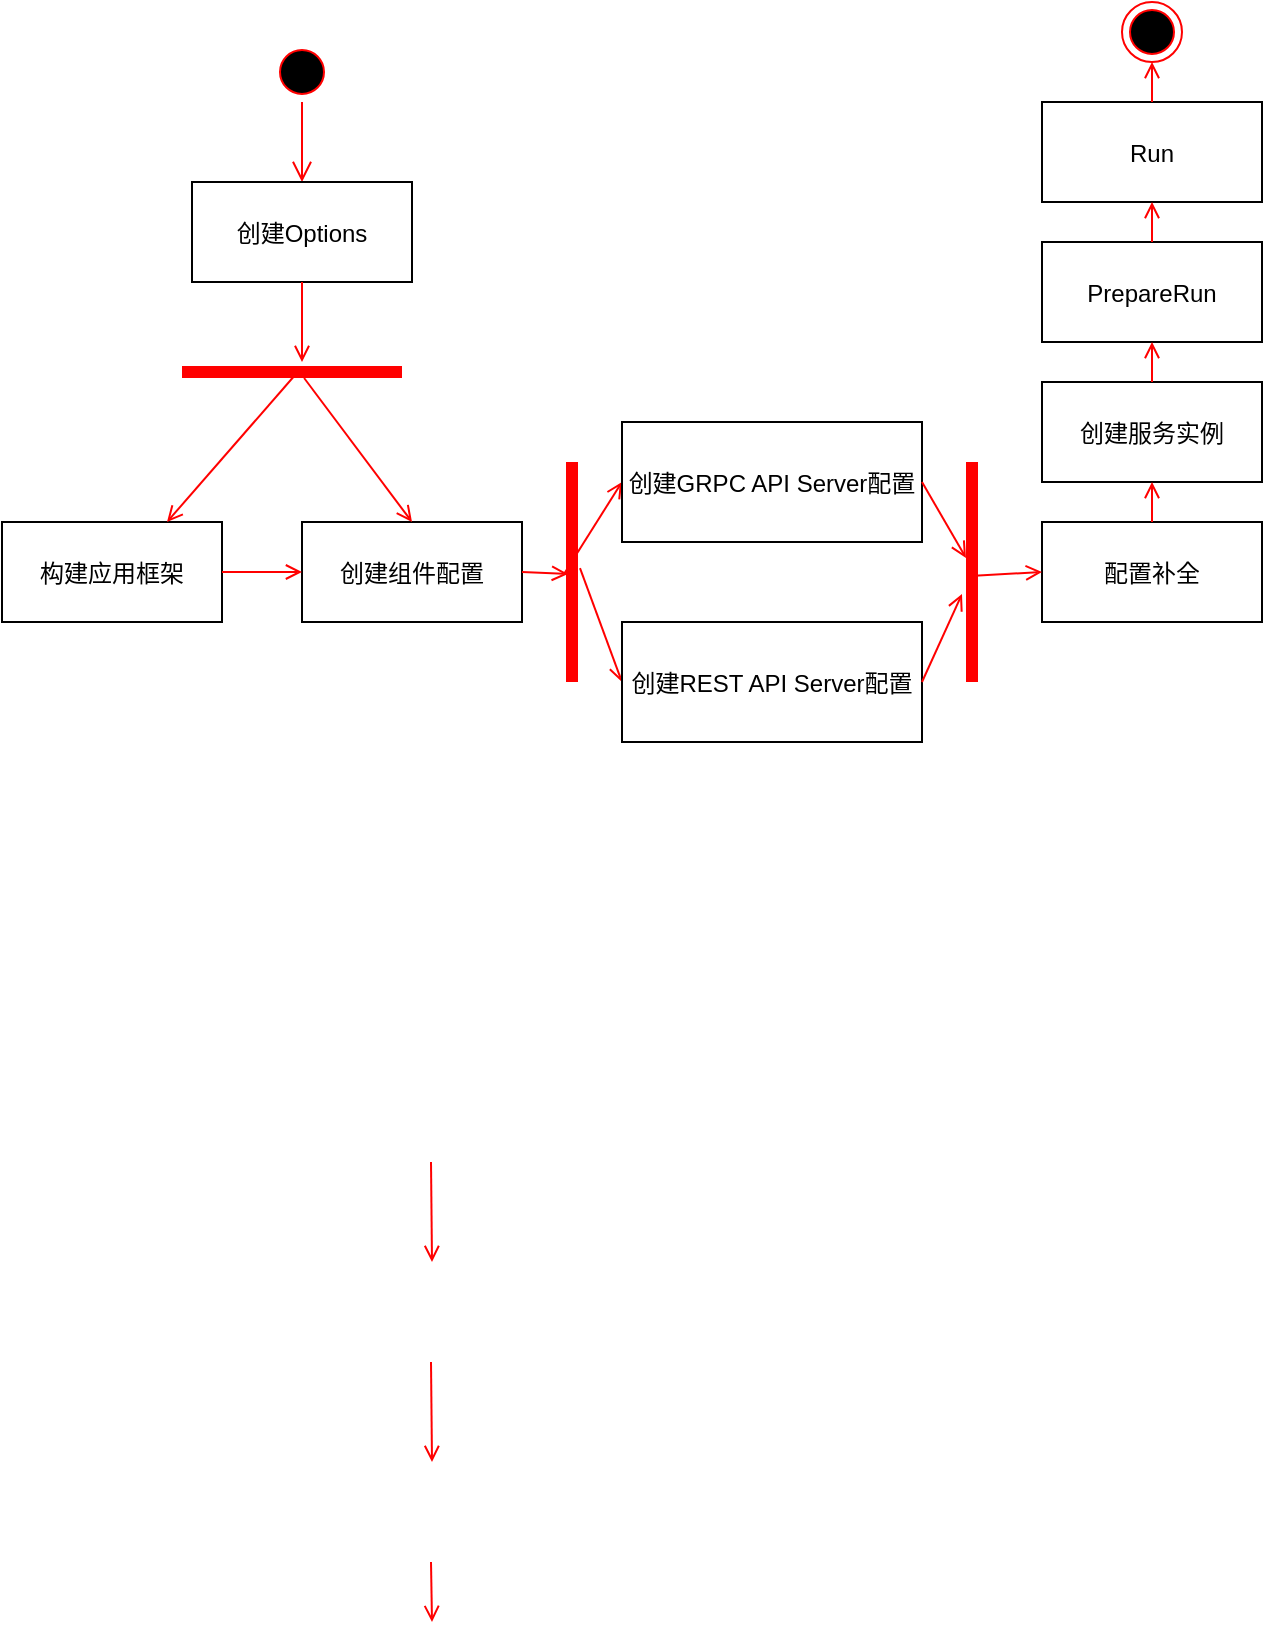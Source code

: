 <mxfile version="21.6.8" type="github">
  <diagram name="Page-1" id="e7e014a7-5840-1c2e-5031-d8a46d1fe8dd">
    <mxGraphModel dx="1242" dy="790" grid="1" gridSize="10" guides="1" tooltips="1" connect="1" arrows="1" fold="1" page="1" pageScale="1" pageWidth="1169" pageHeight="826" background="none" math="0" shadow="0">
      <root>
        <mxCell id="0" />
        <mxCell id="1" parent="0" />
        <mxCell id="13" value="" style="ellipse;shape=startState;fillColor=#000000;strokeColor=#ff0000;" parent="1" vertex="1">
          <mxGeometry x="375" y="60" width="30" height="30" as="geometry" />
        </mxCell>
        <mxCell id="14" value="" style="edgeStyle=elbowEdgeStyle;elbow=horizontal;verticalAlign=bottom;endArrow=open;endSize=8;strokeColor=#FF0000;endFill=1;rounded=0" parent="1" source="13" target="15" edge="1">
          <mxGeometry x="484.5" y="148" as="geometry">
            <mxPoint x="370" y="110" as="targetPoint" />
          </mxGeometry>
        </mxCell>
        <mxCell id="15" value="创建Options" style="" parent="1" vertex="1">
          <mxGeometry x="335" y="130" width="110" height="50" as="geometry" />
        </mxCell>
        <mxCell id="16" value="构建应用框架" style="" parent="1" vertex="1">
          <mxGeometry x="240" y="300" width="110" height="50" as="geometry" />
        </mxCell>
        <mxCell id="17" value="" style="endArrow=open;strokeColor=#FF0000;endFill=1;rounded=0" parent="1" source="15" edge="1">
          <mxGeometry relative="1" as="geometry">
            <mxPoint x="390" y="220" as="targetPoint" />
          </mxGeometry>
        </mxCell>
        <mxCell id="RUCin9vjuSznjQ9_x9mI-43" value="" style="shape=line;html=1;strokeWidth=6;strokeColor=#ff0000;" parent="1" vertex="1">
          <mxGeometry x="330" y="220" width="110" height="10" as="geometry" />
        </mxCell>
        <mxCell id="RUCin9vjuSznjQ9_x9mI-45" value="创建组件配置" style="" parent="1" vertex="1">
          <mxGeometry x="390" y="300" width="110" height="50" as="geometry" />
        </mxCell>
        <mxCell id="RUCin9vjuSznjQ9_x9mI-46" value="" style="endArrow=open;strokeColor=#FF0000;endFill=1;rounded=0;entryX=0.75;entryY=0;entryDx=0;entryDy=0;exitX=0.518;exitY=0.6;exitDx=0;exitDy=0;exitPerimeter=0;" parent="1" source="RUCin9vjuSznjQ9_x9mI-43" target="16" edge="1">
          <mxGeometry relative="1" as="geometry">
            <mxPoint x="400" y="190" as="sourcePoint" />
            <mxPoint x="400" y="230" as="targetPoint" />
          </mxGeometry>
        </mxCell>
        <mxCell id="RUCin9vjuSznjQ9_x9mI-47" value="" style="endArrow=open;strokeColor=#FF0000;endFill=1;rounded=0;entryX=0.5;entryY=0;entryDx=0;entryDy=0;exitX=0.555;exitY=0.8;exitDx=0;exitDy=0;exitPerimeter=0;" parent="1" source="RUCin9vjuSznjQ9_x9mI-43" target="RUCin9vjuSznjQ9_x9mI-45" edge="1">
          <mxGeometry relative="1" as="geometry">
            <mxPoint x="410" y="200" as="sourcePoint" />
            <mxPoint x="410" y="240" as="targetPoint" />
          </mxGeometry>
        </mxCell>
        <mxCell id="RUCin9vjuSznjQ9_x9mI-48" value="" style="endArrow=open;strokeColor=#FF0000;endFill=1;rounded=0;exitX=1;exitY=0.5;exitDx=0;exitDy=0;entryX=0;entryY=0.5;entryDx=0;entryDy=0;" parent="1" source="16" target="RUCin9vjuSznjQ9_x9mI-45" edge="1">
          <mxGeometry relative="1" as="geometry">
            <mxPoint x="420" y="210" as="sourcePoint" />
            <mxPoint x="420" y="250" as="targetPoint" />
          </mxGeometry>
        </mxCell>
        <mxCell id="RUCin9vjuSznjQ9_x9mI-49" value="" style="endArrow=open;strokeColor=#FF0000;endFill=1;rounded=0;exitX=1;exitY=0.5;exitDx=0;exitDy=0;entryX=0.509;entryY=0.7;entryDx=0;entryDy=0;entryPerimeter=0;" parent="1" source="RUCin9vjuSznjQ9_x9mI-45" edge="1" target="RUCin9vjuSznjQ9_x9mI-50">
          <mxGeometry relative="1" as="geometry">
            <mxPoint x="400" y="190" as="sourcePoint" />
            <mxPoint x="560" y="325" as="targetPoint" />
          </mxGeometry>
        </mxCell>
        <mxCell id="RUCin9vjuSznjQ9_x9mI-50" value="" style="shape=line;html=1;strokeWidth=6;strokeColor=#ff0000;direction=south;" parent="1" vertex="1">
          <mxGeometry x="520" y="270" width="10" height="110" as="geometry" />
        </mxCell>
        <mxCell id="RUCin9vjuSznjQ9_x9mI-51" value="" style="endArrow=open;strokeColor=#FF0000;endFill=1;rounded=0;exitX=0.482;exitY=0.1;exitDx=0;exitDy=0;exitPerimeter=0;entryX=0;entryY=0.5;entryDx=0;entryDy=0;" parent="1" source="RUCin9vjuSznjQ9_x9mI-50" edge="1" target="RUCin9vjuSznjQ9_x9mI-53">
          <mxGeometry relative="1" as="geometry">
            <mxPoint x="470" y="360" as="sourcePoint" />
            <mxPoint x="420" y="500" as="targetPoint" />
          </mxGeometry>
        </mxCell>
        <mxCell id="RUCin9vjuSznjQ9_x9mI-52" value="" style="endArrow=open;strokeColor=#FF0000;endFill=1;rounded=0;exitX=0.509;exitY=0.9;exitDx=0;exitDy=0;exitPerimeter=0;entryX=0;entryY=0.5;entryDx=0;entryDy=0;" parent="1" source="RUCin9vjuSznjQ9_x9mI-50" edge="1" target="RUCin9vjuSznjQ9_x9mI-54">
          <mxGeometry relative="1" as="geometry">
            <mxPoint x="480" y="370" as="sourcePoint" />
            <mxPoint x="500" y="500" as="targetPoint" />
          </mxGeometry>
        </mxCell>
        <mxCell id="RUCin9vjuSznjQ9_x9mI-53" value="创建REST API Server配置" style="" parent="1" vertex="1">
          <mxGeometry x="550" y="350" width="150" height="60" as="geometry" />
        </mxCell>
        <mxCell id="RUCin9vjuSznjQ9_x9mI-54" value="创建GRPC API Server配置" style="" parent="1" vertex="1">
          <mxGeometry x="550" y="250" width="150" height="60" as="geometry" />
        </mxCell>
        <mxCell id="RUCin9vjuSznjQ9_x9mI-55" value="" style="endArrow=open;strokeColor=#FF0000;endFill=1;rounded=0;exitX=1;exitY=0.5;exitDx=0;exitDy=0;" parent="1" source="RUCin9vjuSznjQ9_x9mI-53" edge="1" target="RUCin9vjuSznjQ9_x9mI-57">
          <mxGeometry relative="1" as="geometry">
            <mxPoint x="468" y="441" as="sourcePoint" />
            <mxPoint x="450" y="610" as="targetPoint" />
          </mxGeometry>
        </mxCell>
        <mxCell id="RUCin9vjuSznjQ9_x9mI-56" value="" style="endArrow=open;strokeColor=#FF0000;endFill=1;rounded=0;exitX=1;exitY=0.5;exitDx=0;exitDy=0;entryX=0.436;entryY=0.8;entryDx=0;entryDy=0;entryPerimeter=0;" parent="1" source="RUCin9vjuSznjQ9_x9mI-54" edge="1" target="RUCin9vjuSznjQ9_x9mI-57">
          <mxGeometry relative="1" as="geometry">
            <mxPoint x="478" y="451" as="sourcePoint" />
            <mxPoint x="450" y="610" as="targetPoint" />
          </mxGeometry>
        </mxCell>
        <mxCell id="RUCin9vjuSznjQ9_x9mI-57" value="" style="shape=line;html=1;strokeWidth=6;strokeColor=#ff0000;direction=south;" parent="1" vertex="1">
          <mxGeometry x="720" y="270" width="10" height="110" as="geometry" />
        </mxCell>
        <mxCell id="RUCin9vjuSznjQ9_x9mI-58" value="" style="endArrow=open;strokeColor=#FF0000;endFill=1;rounded=0;exitX=0.5;exitY=1;exitDx=0;exitDy=0;" parent="1" edge="1">
          <mxGeometry relative="1" as="geometry">
            <mxPoint x="454.5" y="620" as="sourcePoint" />
            <mxPoint x="455" y="670" as="targetPoint" />
          </mxGeometry>
        </mxCell>
        <mxCell id="RUCin9vjuSznjQ9_x9mI-59" value="配置补全" style="" parent="1" vertex="1">
          <mxGeometry x="760" y="300" width="110" height="50" as="geometry" />
        </mxCell>
        <mxCell id="RUCin9vjuSznjQ9_x9mI-60" value="" style="endArrow=open;strokeColor=#FF0000;endFill=1;rounded=0;exitX=0.5;exitY=1;exitDx=0;exitDy=0;" parent="1" edge="1">
          <mxGeometry relative="1" as="geometry">
            <mxPoint x="454.5" y="720" as="sourcePoint" />
            <mxPoint x="455" y="770" as="targetPoint" />
          </mxGeometry>
        </mxCell>
        <mxCell id="RUCin9vjuSznjQ9_x9mI-61" value="创建服务实例" style="" parent="1" vertex="1">
          <mxGeometry x="760" y="230" width="110" height="50" as="geometry" />
        </mxCell>
        <mxCell id="RUCin9vjuSznjQ9_x9mI-63" value="PrepareRun" style="" parent="1" vertex="1">
          <mxGeometry x="760" y="160" width="110" height="50" as="geometry" />
        </mxCell>
        <mxCell id="RUCin9vjuSznjQ9_x9mI-64" value="" style="endArrow=open;strokeColor=#FF0000;endFill=1;rounded=0;exitX=0.5;exitY=1;exitDx=0;exitDy=0;" parent="1" edge="1">
          <mxGeometry relative="1" as="geometry">
            <mxPoint x="454.5" y="820" as="sourcePoint" />
            <mxPoint x="455" y="850" as="targetPoint" />
          </mxGeometry>
        </mxCell>
        <mxCell id="RUCin9vjuSznjQ9_x9mI-65" value="Run" style="" parent="1" vertex="1">
          <mxGeometry x="760" y="90" width="110" height="50" as="geometry" />
        </mxCell>
        <mxCell id="sRpTcUqZjY2j2OvHLSNx-17" value="" style="ellipse;html=1;shape=endState;fillColor=#000000;strokeColor=#ff0000;" vertex="1" parent="1">
          <mxGeometry x="800" y="40" width="30" height="30" as="geometry" />
        </mxCell>
        <mxCell id="sRpTcUqZjY2j2OvHLSNx-19" value="" style="endArrow=open;strokeColor=#FF0000;endFill=1;rounded=0;exitX=0.518;exitY=0.6;exitDx=0;exitDy=0;entryX=0;entryY=0.5;entryDx=0;entryDy=0;exitPerimeter=0;" edge="1" parent="1" source="RUCin9vjuSznjQ9_x9mI-57" target="RUCin9vjuSznjQ9_x9mI-59">
          <mxGeometry relative="1" as="geometry">
            <mxPoint x="360" y="335" as="sourcePoint" />
            <mxPoint x="400" y="335" as="targetPoint" />
          </mxGeometry>
        </mxCell>
        <mxCell id="sRpTcUqZjY2j2OvHLSNx-20" value="" style="endArrow=open;strokeColor=#FF0000;endFill=1;rounded=0;exitX=0.5;exitY=0;exitDx=0;exitDy=0;entryX=0.5;entryY=1;entryDx=0;entryDy=0;" edge="1" parent="1" source="RUCin9vjuSznjQ9_x9mI-59" target="RUCin9vjuSznjQ9_x9mI-61">
          <mxGeometry relative="1" as="geometry">
            <mxPoint x="370" y="345" as="sourcePoint" />
            <mxPoint x="410" y="345" as="targetPoint" />
          </mxGeometry>
        </mxCell>
        <mxCell id="sRpTcUqZjY2j2OvHLSNx-21" value="" style="endArrow=open;strokeColor=#FF0000;endFill=1;rounded=0;entryX=0.5;entryY=1;entryDx=0;entryDy=0;" edge="1" parent="1" target="RUCin9vjuSznjQ9_x9mI-65">
          <mxGeometry relative="1" as="geometry">
            <mxPoint x="815" y="160" as="sourcePoint" />
            <mxPoint x="420" y="355" as="targetPoint" />
          </mxGeometry>
        </mxCell>
        <mxCell id="sRpTcUqZjY2j2OvHLSNx-22" value="" style="endArrow=open;strokeColor=#FF0000;endFill=1;rounded=0;exitX=0.5;exitY=0;exitDx=0;exitDy=0;entryX=0.5;entryY=1;entryDx=0;entryDy=0;" edge="1" parent="1" source="RUCin9vjuSznjQ9_x9mI-61" target="RUCin9vjuSznjQ9_x9mI-63">
          <mxGeometry relative="1" as="geometry">
            <mxPoint x="380" y="355" as="sourcePoint" />
            <mxPoint x="420" y="355" as="targetPoint" />
          </mxGeometry>
        </mxCell>
        <mxCell id="sRpTcUqZjY2j2OvHLSNx-24" value="" style="endArrow=open;strokeColor=#FF0000;endFill=1;rounded=0;exitX=0.5;exitY=0;exitDx=0;exitDy=0;entryX=0.5;entryY=1;entryDx=0;entryDy=0;" edge="1" parent="1" source="RUCin9vjuSznjQ9_x9mI-65" target="sRpTcUqZjY2j2OvHLSNx-17">
          <mxGeometry relative="1" as="geometry">
            <mxPoint x="390" y="365" as="sourcePoint" />
            <mxPoint x="430" y="365" as="targetPoint" />
          </mxGeometry>
        </mxCell>
      </root>
    </mxGraphModel>
  </diagram>
</mxfile>
